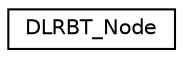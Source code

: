digraph G
{
  edge [fontname="Helvetica",fontsize="10",labelfontname="Helvetica",labelfontsize="10"];
  node [fontname="Helvetica",fontsize="10",shape=record];
  rankdir=LR;
  Node1 [label="DLRBT_Node",height=0.2,width=0.4,color="black", fillcolor="white", style="filled",URL="$da/db6/structDLRBT__Node.html"];
}
